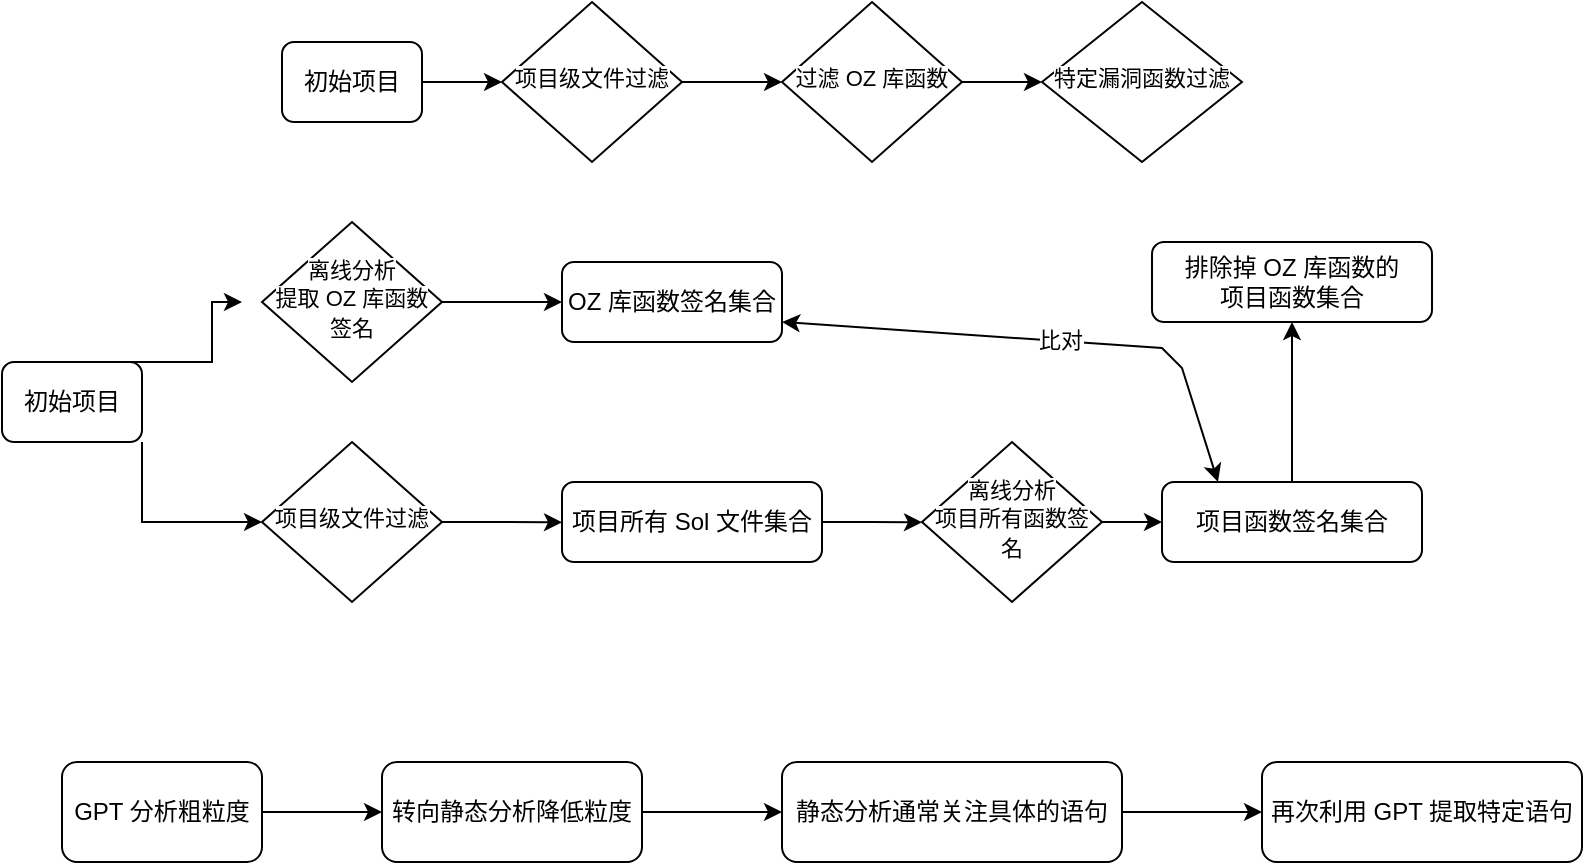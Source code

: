<mxfile version="24.8.3">
  <diagram id="C5RBs43oDa-KdzZeNtuy" name="Page-1">
    <mxGraphModel dx="954" dy="647" grid="1" gridSize="10" guides="1" tooltips="1" connect="1" arrows="1" fold="1" page="1" pageScale="1" pageWidth="827" pageHeight="1169" math="0" shadow="0">
      <root>
        <mxCell id="WIyWlLk6GJQsqaUBKTNV-0" />
        <mxCell id="WIyWlLk6GJQsqaUBKTNV-1" parent="WIyWlLk6GJQsqaUBKTNV-0" />
        <mxCell id="MkPqLZXZ7ymEa9cdz2N1-0" style="edgeStyle=orthogonalEdgeStyle;rounded=0;orthogonalLoop=1;jettySize=auto;html=1;exitX=1;exitY=0.5;exitDx=0;exitDy=0;" parent="WIyWlLk6GJQsqaUBKTNV-1" source="WIyWlLk6GJQsqaUBKTNV-3" edge="1">
          <mxGeometry relative="1" as="geometry">
            <mxPoint x="260" y="100" as="targetPoint" />
          </mxGeometry>
        </mxCell>
        <mxCell id="WIyWlLk6GJQsqaUBKTNV-3" value="初始项目" style="rounded=1;whiteSpace=wrap;html=1;fontSize=12;glass=0;strokeWidth=1;shadow=0;" parent="WIyWlLk6GJQsqaUBKTNV-1" vertex="1">
          <mxGeometry x="150" y="80" width="70" height="40" as="geometry" />
        </mxCell>
        <mxCell id="MkPqLZXZ7ymEa9cdz2N1-2" style="edgeStyle=orthogonalEdgeStyle;rounded=0;orthogonalLoop=1;jettySize=auto;html=1;exitX=1;exitY=0.5;exitDx=0;exitDy=0;" parent="WIyWlLk6GJQsqaUBKTNV-1" source="MkPqLZXZ7ymEa9cdz2N1-6" edge="1">
          <mxGeometry relative="1" as="geometry">
            <mxPoint x="400" y="100" as="targetPoint" />
            <mxPoint x="450" y="100" as="sourcePoint" />
          </mxGeometry>
        </mxCell>
        <mxCell id="MkPqLZXZ7ymEa9cdz2N1-6" value="&lt;span style=&quot;font-size: 11px; white-space: nowrap; background-color: rgb(255, 255, 255);&quot;&gt;项目级文件过滤&lt;/span&gt;" style="rhombus;whiteSpace=wrap;html=1;shadow=0;fontFamily=Helvetica;fontSize=12;align=center;strokeWidth=1;spacing=6;spacingTop=-4;" parent="WIyWlLk6GJQsqaUBKTNV-1" vertex="1">
          <mxGeometry x="260" y="60" width="90" height="80" as="geometry" />
        </mxCell>
        <mxCell id="MkPqLZXZ7ymEa9cdz2N1-8" style="edgeStyle=orthogonalEdgeStyle;rounded=0;orthogonalLoop=1;jettySize=auto;html=1;" parent="WIyWlLk6GJQsqaUBKTNV-1" source="MkPqLZXZ7ymEa9cdz2N1-7" edge="1">
          <mxGeometry relative="1" as="geometry">
            <mxPoint x="530" y="100" as="targetPoint" />
          </mxGeometry>
        </mxCell>
        <mxCell id="MkPqLZXZ7ymEa9cdz2N1-7" value="&lt;span style=&quot;font-size: 11px; white-space: nowrap; background-color: rgb(255, 255, 255);&quot;&gt;过滤 OZ 库函数&lt;/span&gt;" style="rhombus;whiteSpace=wrap;html=1;shadow=0;fontFamily=Helvetica;fontSize=12;align=center;strokeWidth=1;spacing=6;spacingTop=-4;" parent="WIyWlLk6GJQsqaUBKTNV-1" vertex="1">
          <mxGeometry x="400" y="60" width="90" height="80" as="geometry" />
        </mxCell>
        <mxCell id="MkPqLZXZ7ymEa9cdz2N1-12" value="&lt;span style=&quot;font-size: 11px; white-space: nowrap; background-color: rgb(255, 255, 255);&quot;&gt;特定漏洞函数过滤&lt;/span&gt;" style="rhombus;whiteSpace=wrap;html=1;shadow=0;fontFamily=Helvetica;fontSize=12;align=center;strokeWidth=1;spacing=6;spacingTop=-4;" parent="WIyWlLk6GJQsqaUBKTNV-1" vertex="1">
          <mxGeometry x="530" y="60" width="100" height="80" as="geometry" />
        </mxCell>
        <mxCell id="MkPqLZXZ7ymEa9cdz2N1-18" style="edgeStyle=orthogonalEdgeStyle;rounded=0;orthogonalLoop=1;jettySize=auto;html=1;exitX=1;exitY=0.25;exitDx=0;exitDy=0;entryX=0;entryY=0.5;entryDx=0;entryDy=0;" parent="WIyWlLk6GJQsqaUBKTNV-1" edge="1">
          <mxGeometry relative="1" as="geometry">
            <mxPoint x="130" y="210" as="targetPoint" />
            <mxPoint x="70" y="250" as="sourcePoint" />
            <Array as="points">
              <mxPoint x="70" y="240" />
              <mxPoint x="115" y="240" />
              <mxPoint x="115" y="210" />
            </Array>
          </mxGeometry>
        </mxCell>
        <mxCell id="MkPqLZXZ7ymEa9cdz2N1-22" style="edgeStyle=orthogonalEdgeStyle;rounded=0;orthogonalLoop=1;jettySize=auto;html=1;exitX=1;exitY=1;exitDx=0;exitDy=0;entryX=0;entryY=0.5;entryDx=0;entryDy=0;" parent="WIyWlLk6GJQsqaUBKTNV-1" source="MkPqLZXZ7ymEa9cdz2N1-13" target="MkPqLZXZ7ymEa9cdz2N1-21" edge="1">
          <mxGeometry relative="1" as="geometry">
            <mxPoint x="80" y="330" as="targetPoint" />
          </mxGeometry>
        </mxCell>
        <mxCell id="MkPqLZXZ7ymEa9cdz2N1-13" value="初始项目" style="rounded=1;whiteSpace=wrap;html=1;fontSize=12;glass=0;strokeWidth=1;shadow=0;" parent="WIyWlLk6GJQsqaUBKTNV-1" vertex="1">
          <mxGeometry x="10" y="240" width="70" height="40" as="geometry" />
        </mxCell>
        <mxCell id="MkPqLZXZ7ymEa9cdz2N1-23" style="edgeStyle=orthogonalEdgeStyle;rounded=0;orthogonalLoop=1;jettySize=auto;html=1;entryX=0;entryY=0.5;entryDx=0;entryDy=0;" parent="WIyWlLk6GJQsqaUBKTNV-1" source="MkPqLZXZ7ymEa9cdz2N1-20" target="MkPqLZXZ7ymEa9cdz2N1-24" edge="1">
          <mxGeometry relative="1" as="geometry">
            <mxPoint x="260" y="210" as="targetPoint" />
          </mxGeometry>
        </mxCell>
        <mxCell id="MkPqLZXZ7ymEa9cdz2N1-20" value="&lt;span style=&quot;font-size: 11px; text-wrap-mode: nowrap; background-color: rgb(255, 255, 255);&quot;&gt;离线分析&lt;/span&gt;&lt;div&gt;&lt;span style=&quot;font-size: 11px; text-wrap-mode: nowrap; background-color: rgb(255, 255, 255);&quot;&gt;提取 OZ 库函数签名&lt;/span&gt;&lt;/div&gt;" style="rhombus;whiteSpace=wrap;html=1;shadow=0;fontFamily=Helvetica;fontSize=12;align=center;strokeWidth=1;spacing=6;spacingTop=-4;" parent="WIyWlLk6GJQsqaUBKTNV-1" vertex="1">
          <mxGeometry x="140" y="170" width="90" height="80" as="geometry" />
        </mxCell>
        <mxCell id="MkPqLZXZ7ymEa9cdz2N1-26" style="edgeStyle=orthogonalEdgeStyle;rounded=0;orthogonalLoop=1;jettySize=auto;html=1;exitX=1;exitY=0.5;exitDx=0;exitDy=0;" parent="WIyWlLk6GJQsqaUBKTNV-1" source="MkPqLZXZ7ymEa9cdz2N1-21" edge="1">
          <mxGeometry relative="1" as="geometry">
            <mxPoint x="290" y="320.167" as="targetPoint" />
          </mxGeometry>
        </mxCell>
        <mxCell id="MkPqLZXZ7ymEa9cdz2N1-21" value="&lt;span style=&quot;font-size: 11px; white-space: nowrap; background-color: rgb(255, 255, 255);&quot;&gt;项目级文件过滤&lt;/span&gt;" style="rhombus;whiteSpace=wrap;html=1;shadow=0;fontFamily=Helvetica;fontSize=12;align=center;strokeWidth=1;spacing=6;spacingTop=-4;" parent="WIyWlLk6GJQsqaUBKTNV-1" vertex="1">
          <mxGeometry x="140" y="280" width="90" height="80" as="geometry" />
        </mxCell>
        <mxCell id="MkPqLZXZ7ymEa9cdz2N1-24" value="OZ 库函数签名集合" style="rounded=1;whiteSpace=wrap;html=1;fontSize=12;glass=0;strokeWidth=1;shadow=0;" parent="WIyWlLk6GJQsqaUBKTNV-1" vertex="1">
          <mxGeometry x="290" y="190" width="110" height="40" as="geometry" />
        </mxCell>
        <mxCell id="MkPqLZXZ7ymEa9cdz2N1-28" style="edgeStyle=orthogonalEdgeStyle;rounded=0;orthogonalLoop=1;jettySize=auto;html=1;exitX=1;exitY=0.5;exitDx=0;exitDy=0;" parent="WIyWlLk6GJQsqaUBKTNV-1" source="MkPqLZXZ7ymEa9cdz2N1-27" edge="1">
          <mxGeometry relative="1" as="geometry">
            <mxPoint x="470" y="320.167" as="targetPoint" />
          </mxGeometry>
        </mxCell>
        <mxCell id="MkPqLZXZ7ymEa9cdz2N1-27" value="项目所有 Sol 文件集合" style="rounded=1;whiteSpace=wrap;html=1;fontSize=12;glass=0;strokeWidth=1;shadow=0;" parent="WIyWlLk6GJQsqaUBKTNV-1" vertex="1">
          <mxGeometry x="290" y="300" width="130" height="40" as="geometry" />
        </mxCell>
        <mxCell id="MkPqLZXZ7ymEa9cdz2N1-31" style="edgeStyle=orthogonalEdgeStyle;rounded=0;orthogonalLoop=1;jettySize=auto;html=1;" parent="WIyWlLk6GJQsqaUBKTNV-1" source="MkPqLZXZ7ymEa9cdz2N1-29" target="MkPqLZXZ7ymEa9cdz2N1-30" edge="1">
          <mxGeometry relative="1" as="geometry" />
        </mxCell>
        <mxCell id="MkPqLZXZ7ymEa9cdz2N1-29" value="&lt;span style=&quot;font-size: 11px; text-wrap-mode: nowrap; background-color: rgb(255, 255, 255);&quot;&gt;离线分析&lt;/span&gt;&lt;div&gt;&lt;span style=&quot;font-size: 11px; text-wrap-mode: nowrap; background-color: rgb(255, 255, 255);&quot;&gt;项目所有函数签名&lt;/span&gt;&lt;/div&gt;" style="rhombus;whiteSpace=wrap;html=1;shadow=0;fontFamily=Helvetica;fontSize=12;align=center;strokeWidth=1;spacing=6;spacingTop=-4;" parent="WIyWlLk6GJQsqaUBKTNV-1" vertex="1">
          <mxGeometry x="470" y="280" width="90" height="80" as="geometry" />
        </mxCell>
        <mxCell id="MkPqLZXZ7ymEa9cdz2N1-36" style="edgeStyle=orthogonalEdgeStyle;rounded=0;orthogonalLoop=1;jettySize=auto;html=1;exitX=0.5;exitY=0;exitDx=0;exitDy=0;entryX=0.5;entryY=1;entryDx=0;entryDy=0;" parent="WIyWlLk6GJQsqaUBKTNV-1" source="MkPqLZXZ7ymEa9cdz2N1-30" target="MkPqLZXZ7ymEa9cdz2N1-35" edge="1">
          <mxGeometry relative="1" as="geometry" />
        </mxCell>
        <mxCell id="MkPqLZXZ7ymEa9cdz2N1-30" value="项目函数签名集合" style="rounded=1;whiteSpace=wrap;html=1;fontSize=12;glass=0;strokeWidth=1;shadow=0;" parent="WIyWlLk6GJQsqaUBKTNV-1" vertex="1">
          <mxGeometry x="590" y="300" width="130" height="40" as="geometry" />
        </mxCell>
        <mxCell id="MkPqLZXZ7ymEa9cdz2N1-32" value="" style="endArrow=classic;startArrow=classic;html=1;rounded=0;exitX=0.446;exitY=-0.075;exitDx=0;exitDy=0;exitPerimeter=0;entryX=1;entryY=0.75;entryDx=0;entryDy=0;" parent="WIyWlLk6GJQsqaUBKTNV-1" target="MkPqLZXZ7ymEa9cdz2N1-24" edge="1">
          <mxGeometry width="50" height="50" relative="1" as="geometry">
            <mxPoint x="617.98" y="300" as="sourcePoint" />
            <mxPoint x="410" y="220" as="targetPoint" />
            <Array as="points">
              <mxPoint x="600" y="243" />
              <mxPoint x="590" y="233" />
            </Array>
          </mxGeometry>
        </mxCell>
        <mxCell id="MkPqLZXZ7ymEa9cdz2N1-33" value="比对" style="edgeLabel;html=1;align=center;verticalAlign=middle;resizable=0;points=[];" parent="MkPqLZXZ7ymEa9cdz2N1-32" vertex="1" connectable="0">
          <mxGeometry x="-0.055" y="-1" relative="1" as="geometry">
            <mxPoint as="offset" />
          </mxGeometry>
        </mxCell>
        <mxCell id="MkPqLZXZ7ymEa9cdz2N1-35" value="排除掉 OZ 库函数的&lt;div&gt;项目函数集合&lt;/div&gt;" style="rounded=1;whiteSpace=wrap;html=1;fontSize=12;glass=0;strokeWidth=1;shadow=0;" parent="WIyWlLk6GJQsqaUBKTNV-1" vertex="1">
          <mxGeometry x="585" y="180" width="140" height="40" as="geometry" />
        </mxCell>
        <mxCell id="AqjA9xXeNypLh4Nom6vL-1" style="edgeStyle=orthogonalEdgeStyle;rounded=0;orthogonalLoop=1;jettySize=auto;html=1;exitX=1;exitY=0.5;exitDx=0;exitDy=0;" edge="1" parent="WIyWlLk6GJQsqaUBKTNV-1" source="AqjA9xXeNypLh4Nom6vL-0">
          <mxGeometry relative="1" as="geometry">
            <mxPoint x="200" y="465" as="targetPoint" />
          </mxGeometry>
        </mxCell>
        <mxCell id="AqjA9xXeNypLh4Nom6vL-0" value="GPT 分析粗粒度" style="rounded=1;whiteSpace=wrap;html=1;" vertex="1" parent="WIyWlLk6GJQsqaUBKTNV-1">
          <mxGeometry x="40" y="440" width="100" height="50" as="geometry" />
        </mxCell>
        <mxCell id="AqjA9xXeNypLh4Nom6vL-3" style="edgeStyle=orthogonalEdgeStyle;rounded=0;orthogonalLoop=1;jettySize=auto;html=1;" edge="1" parent="WIyWlLk6GJQsqaUBKTNV-1" source="AqjA9xXeNypLh4Nom6vL-2">
          <mxGeometry relative="1" as="geometry">
            <mxPoint x="400" y="465" as="targetPoint" />
          </mxGeometry>
        </mxCell>
        <mxCell id="AqjA9xXeNypLh4Nom6vL-2" value="转向静态分析降低粒度" style="rounded=1;whiteSpace=wrap;html=1;" vertex="1" parent="WIyWlLk6GJQsqaUBKTNV-1">
          <mxGeometry x="200" y="440" width="130" height="50" as="geometry" />
        </mxCell>
        <mxCell id="AqjA9xXeNypLh4Nom6vL-5" style="edgeStyle=orthogonalEdgeStyle;rounded=0;orthogonalLoop=1;jettySize=auto;html=1;exitX=1;exitY=0.5;exitDx=0;exitDy=0;" edge="1" parent="WIyWlLk6GJQsqaUBKTNV-1" source="AqjA9xXeNypLh4Nom6vL-4">
          <mxGeometry relative="1" as="geometry">
            <mxPoint x="640" y="465" as="targetPoint" />
          </mxGeometry>
        </mxCell>
        <mxCell id="AqjA9xXeNypLh4Nom6vL-4" value="静态分析通常关注具体的语句" style="rounded=1;whiteSpace=wrap;html=1;" vertex="1" parent="WIyWlLk6GJQsqaUBKTNV-1">
          <mxGeometry x="400" y="440" width="170" height="50" as="geometry" />
        </mxCell>
        <mxCell id="AqjA9xXeNypLh4Nom6vL-6" value="再次利用 GPT 提取特定语句" style="rounded=1;whiteSpace=wrap;html=1;" vertex="1" parent="WIyWlLk6GJQsqaUBKTNV-1">
          <mxGeometry x="640" y="440" width="160" height="50" as="geometry" />
        </mxCell>
      </root>
    </mxGraphModel>
  </diagram>
</mxfile>
